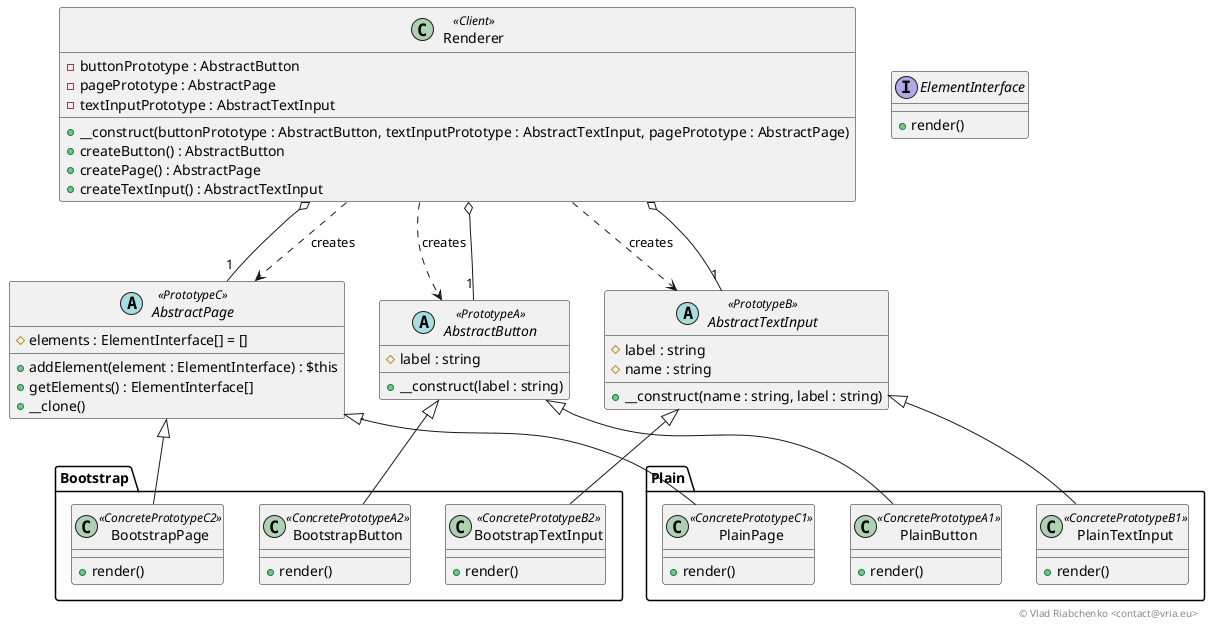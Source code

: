 @startuml

interface ElementInterface {
    +render()
}

abstract class AbstractButton << PrototypeA >> {
    #label : string
    +__construct(label : string)
}

abstract class AbstractTextInput << PrototypeB >> {
    #label : string
    #name : string
    +__construct(name : string, label : string)
}

abstract class AbstractPage << PrototypeC >> {
    #elements : ElementInterface[] = []
    +addElement(element : ElementInterface) : $this
    +getElements() : ElementInterface[]
    +__clone()
}

class Renderer << Client >> {
    -buttonPrototype : AbstractButton
    -pagePrototype : AbstractPage
    -textInputPrototype : AbstractTextInput
    +__construct(buttonPrototype : AbstractButton, textInputPrototype : AbstractTextInput, pagePrototype : AbstractPage)
	+createButton() : AbstractButton
    +createPage() : AbstractPage
    +createTextInput() : AbstractTextInput
}

class Plain.PlainButton << ConcretePrototypeA1 >> {
    +render()
}

class Plain.PlainTextInput << ConcretePrototypeB1 >> {
    +render()
}

class Plain.PlainPage << ConcretePrototypeC1 >> {
    +render()
}

class Bootstrap.BootstrapButton << ConcretePrototypeA2 >> {
    +render()
}

class Bootstrap.BootstrapTextInput << ConcretePrototypeB2 >> {
    +render()
}

class Bootstrap.BootstrapPage << ConcretePrototypeC2 >> {
    +render()
}

"Plain.PlainButton" -up-|> AbstractButton
"Plain.PlainTextInput" -up-|> AbstractTextInput
"Plain.PlainPage" -up-|> AbstractPage

"Bootstrap.BootstrapButton" -up-|> AbstractButton
"Bootstrap.BootstrapTextInput" -up-|> AbstractTextInput
"Bootstrap.BootstrapPage" -up-|> AbstractPage

Renderer o-right- "1" AbstractButton
Renderer .right.> AbstractButton : creates

Renderer o-right- "1" AbstractTextInput
Renderer .right.> AbstractTextInput : creates

Renderer o-down- "1" AbstractPage
Renderer .down.> AbstractPage : creates


right footer © Vlad Riabchenko <contact@vria.eu>

@enduml
